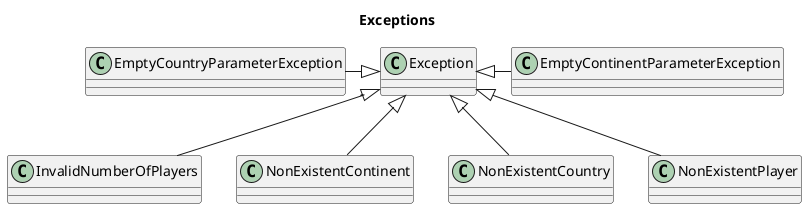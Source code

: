 @startuml

title "Exceptions"

class Exception {
}

class EmptyContinentParameterException{
}

class EmptyCountryParameterException{
}

class InvalidNumberOfPlayers{
}

class NonExistentContinent{
}

class NonExistentCountry{
}

class NonExistentPlayer{
}


Exception <|--right EmptyContinentParameterException
Exception <|--left EmptyCountryParameterException
Exception <|-- InvalidNumberOfPlayers
Exception <|-- NonExistentContinent
Exception <|-- NonExistentCountry
Exception <|-- NonExistentPlayer

@enduml